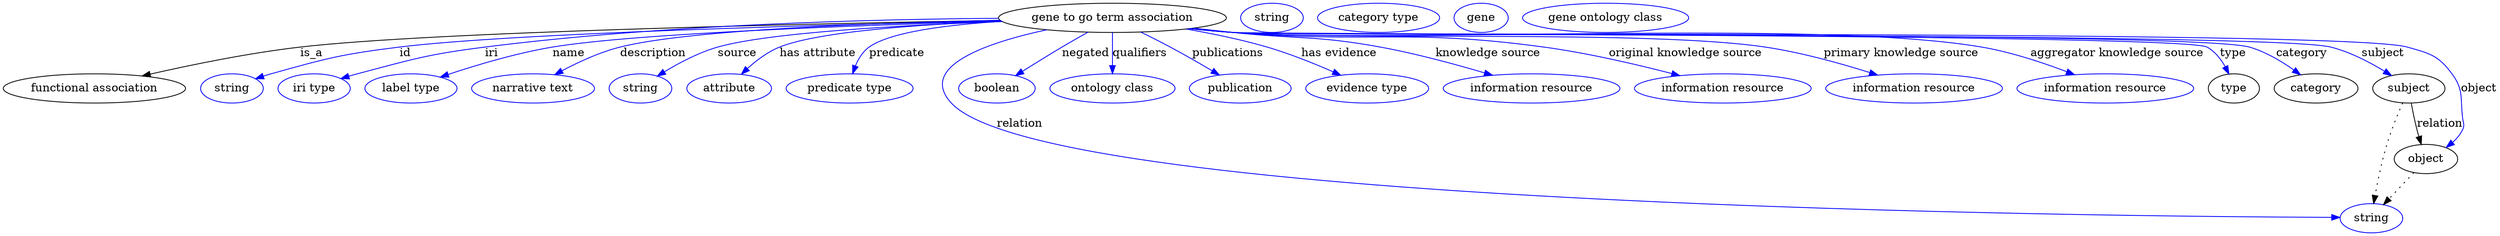 digraph {
	graph [bb="0,0,3060.8,283"];
	node [label="\N"];
	"gene to go term association"	[height=0.5,
		label="gene to go term association",
		pos="1359.8,265",
		width=3.8816];
	"functional association"	[height=0.5,
		pos="111.79,178",
		width=3.1053];
	"gene to go term association" -> "functional association"	[label=is_a,
		lp="377.79,221.5",
		pos="e,170.18,193.36 1221.9,261.89 988.61,257.87 525.67,247.78 363.79,229 300.97,221.71 230.42,207.16 179.99,195.62"];
	id	[color=blue,
		height=0.5,
		label=string,
		pos="279.79,178",
		width=1.0652];
	"gene to go term association" -> id	[color=blue,
		label=id,
		lp="492.79,221.5",
		pos="e,308.78,189.97 1222.9,261.29 1013.7,256.68 624.16,246.1 485.79,229 414.59,220.2 396.87,215.35 327.79,196 324.68,195.13 321.49,194.16 \
318.29,193.14",
		style=solid];
	iri	[color=blue,
		height=0.5,
		label="iri type",
		pos="380.79,178",
		width=1.2277];
	"gene to go term association" -> iri	[color=blue,
		label=iri,
		lp="598.79,221.5",
		pos="e,413.71,190.14 1219.9,264.41 1065.4,263.28 809.38,256.76 590.79,229 520.06,220.02 502.72,214.25 433.79,196 430.42,195.11 426.94,\
194.13 423.46,193.11",
		style=solid];
	name	[color=blue,
		height=0.5,
		label="label type",
		pos="499.79,178",
		width=1.5707];
	"gene to go term association" -> name	[color=blue,
		label=name,
		lp="692.79,221.5",
		pos="e,535.68,192.01 1223.9,260.79 1054.6,256.13 775.04,246.14 672.79,229 628.73,221.61 579.96,206.89 545.46,195.33",
		style=solid];
	description	[color=blue,
		height=0.5,
		label="narrative text",
		pos="649.79,178",
		width=2.0943];
	"gene to go term association" -> description	[color=blue,
		label=description,
		lp="796.29,221.5",
		pos="e,676.17,194.94 1221.7,262.08 1071.2,258.92 840.66,250.61 755.79,229 731,222.69 704.99,210.51 684.93,199.76",
		style=solid];
	source	[color=blue,
		height=0.5,
		label=string,
		pos="781.79,178",
		width=1.0652];
	"gene to go term association" -> source	[color=blue,
		label=source,
		lp="899.79,221.5",
		pos="e,802.36,193.2 1224.5,260.47 1104.6,256.2 938.88,247.18 875.79,229 852.8,222.38 829.03,209.67 811.14,198.72",
		style=solid];
	"has attribute"	[color=blue,
		height=0.5,
		label=attribute,
		pos="889.79,178",
		width=1.4443];
	"gene to go term association" -> "has attribute"	[color=blue,
		label="has attribute",
		lp="998.79,221.5",
		pos="e,904.89,195.56 1223.7,260.83 1124.6,256.93 999.7,248.25 951.79,229 937.13,223.11 923.2,212.51 912.28,202.59",
		style=solid];
	predicate	[color=blue,
		height=0.5,
		label="predicate type",
		pos="1037.8,178",
		width=2.1665];
	"gene to go term association" -> predicate	[color=blue,
		label=predicate,
		lp="1095.8,221.5",
		pos="e,1041.5,196.15 1224,260.6 1158.2,256.5 1088,247.69 1061.8,229 1053.9,223.39 1048.5,214.5 1044.9,205.77",
		style=solid];
	relation	[color=blue,
		height=0.5,
		label=string,
		pos="2906.8,18",
		width=1.0652];
	"gene to go term association" -> relation	[color=blue,
		label=relation,
		lp="1246.8,134.5",
		pos="e,2868.4,19.065 1279.4,250.21 1208,234.65 1120.9,205.41 1162.8,160 1280.9,31.928 2588.1,20.165 2858.2,19.103",
		style=solid];
	negated	[color=blue,
		height=0.5,
		label=boolean,
		pos="1218.8,178",
		width=1.2999];
	"gene to go term association" -> negated	[color=blue,
		label=negated,
		lp="1326.8,221.5",
		pos="e,1241.8,193.97 1329.7,247.39 1319.5,241.67 1308.1,235.16 1297.8,229 1282,219.55 1264.7,208.65 1250.3,199.45",
		style=solid];
	qualifiers	[color=blue,
		height=0.5,
		label="ontology class",
		pos="1359.8,178",
		width=2.1304];
	"gene to go term association" -> qualifiers	[color=blue,
		label=qualifiers,
		lp="1393.3,221.5",
		pos="e,1359.8,196.18 1359.8,246.8 1359.8,235.16 1359.8,219.55 1359.8,206.24",
		style=solid];
	publications	[color=blue,
		height=0.5,
		label=publication,
		pos="1516.8,178",
		width=1.7332];
	"gene to go term association" -> publications	[color=blue,
		label=publications,
		lp="1501.8,221.5",
		pos="e,1491.1,194.57 1394.3,247.56 1406,241.85 1419,235.3 1430.8,229 1448,219.79 1466.7,208.98 1482.3,199.78",
		style=solid];
	"has evidence"	[color=blue,
		height=0.5,
		label="evidence type",
		pos="1672.8,178",
		width=2.0943];
	"gene to go term association" -> "has evidence"	[color=blue,
		label="has evidence",
		lp="1638.3,221.5",
		pos="e,1640.3,194.34 1450.1,251.24 1481.9,245.73 1517.8,238.36 1549.8,229 1577.5,220.91 1607.5,208.77 1631,198.47",
		style=solid];
	"knowledge source"	[color=blue,
		height=0.5,
		label="information resource",
		pos="1874.8,178",
		width=3.015];
	"gene to go term association" -> "knowledge source"	[color=blue,
		label="knowledge source",
		lp="1821.3,221.5",
		pos="e,1826.7,194.24 1460,252.38 1476.3,250.54 1493,248.69 1508.8,247 1588.7,238.44 1609.7,243.48 1688.8,229 1732.2,221.04 1780.4,207.99 \
1816.8,197.21",
		style=solid];
	"original knowledge source"	[color=blue,
		height=0.5,
		label="information resource",
		pos="2109.8,178",
		width=3.015];
	"gene to go term association" -> "original knowledge source"	[color=blue,
		label="original knowledge source",
		lp="2063.8,221.5",
		pos="e,2056.9,193.78 1456.7,252 1474,250.12 1491.9,248.36 1508.8,247 1677.8,233.38 1721.8,251.87 1889.8,229 1943.4,221.69 2003.3,207.7 \
2047,196.37",
		style=solid];
	"primary knowledge source"	[color=blue,
		height=0.5,
		label="information resource",
		pos="2344.8,178",
		width=3.015];
	"gene to go term association" -> "primary knowledge source"	[color=blue,
		label="primary knowledge source",
		lp="2328.8,221.5",
		pos="e,2299.9,194.49 1455.5,251.85 1473.2,249.95 1491.5,248.22 1508.8,247 1653.6,236.76 2018.2,250.28 2161.8,229 2205.7,222.49 2254.1,\
208.97 2290.1,197.63",
		style=solid];
	"aggregator knowledge source"	[color=blue,
		height=0.5,
		label="information resource",
		pos="2579.8,178",
		width=3.015];
	"gene to go term association" -> "aggregator knowledge source"	[color=blue,
		label="aggregator knowledge source",
		lp="2594.3,221.5",
		pos="e,2541.9,194.99 1455.1,251.78 1472.9,249.88 1491.4,248.16 1508.8,247 1712.6,233.41 2226.4,263.29 2427.8,229 2463.7,222.88 2502.7,\
209.91 2532.2,198.71",
		style=solid];
	type	[height=0.5,
		pos="2737.8,178",
		width=0.86659];
	"gene to go term association" -> type	[color=blue,
		label=type,
		lp="2736.8,221.5",
		pos="e,2731.7,195.69 1454.7,251.76 1472.6,249.85 1491.3,248.13 1508.8,247 1541.9,244.86 2675.7,244.97 2704.8,229 2714.5,223.68 2721.8,\
214.13 2727.1,204.79",
		style=solid];
	category	[height=0.5,
		pos="2838.8,178",
		width=1.4263];
	"gene to go term association" -> category	[color=blue,
		label=category,
		lp="2821.3,221.5",
		pos="e,2819.7,194.78 1454.6,251.75 1472.6,249.84 1491.3,248.12 1508.8,247 1578,242.56 2690.2,248.23 2756.8,229 2776.5,223.32 2796.2,211.57 \
2811.3,200.89",
		style=solid];
	subject	[height=0.5,
		pos="2952.8,178",
		width=1.2277];
	"gene to go term association" -> subject	[color=blue,
		label=subject,
		lp="2920.8,221.5",
		pos="e,2931.5,193.84 1454.6,251.74 1472.6,249.82 1491.3,248.11 1508.8,247 1583.5,242.25 2784.2,247.29 2856.8,229 2880.2,223.1 2904.3,\
210.51 2922.5,199.44",
		style=solid];
	object	[height=0.5,
		pos="2973.8,91",
		width=1.0832];
	"gene to go term association" -> object	[color=blue,
		label=object,
		lp="3038.8,178",
		pos="e,2998.7,105.25 1454.6,251.72 1472.6,249.81 1491.3,248.11 1508.8,247 1588.7,241.95 2873.7,250.87 2950.8,229 2978.2,221.22 2988.9,\
218.98 3005.8,196 3020.4,176.1 3015.9,166.51 3018.8,142 3019.6,135.38 3021.7,132.99 3018.8,127 3015.9,121.17 3011.6,116.02 3006.7,\
111.6",
		style=solid];
	association_type	[color=blue,
		height=0.5,
		label=string,
		pos="1555.8,265",
		width=1.0652];
	association_category	[color=blue,
		height=0.5,
		label="category type",
		pos="1686.8,265",
		width=2.0762];
	subject -> relation	[pos="e,2909.5,36.136 2945.2,160.24 2939.3,146.64 2931.2,126.88 2925.8,109 2919.5,88.265 2914.6,64.241 2911.3,46.231",
		style=dotted];
	subject -> object	[label=relation,
		lp="2990.8,134.5",
		pos="e,2968,108.98 2955.8,159.77 2957.6,150.09 2960,137.8 2962.8,127 2963.5,124.32 2964.2,121.53 2965.1,118.76"];
	"gene to go term association_subject"	[color=blue,
		height=0.5,
		label=gene,
		pos="1812.8,265",
		width=0.92075];
	object -> relation	[pos="e,2921.6,34.713 2958.9,74.243 2950,64.775 2938.5,52.56 2928.5,42.024",
		style=dotted];
	"gene to go term association_object"	[color=blue,
		height=0.5,
		label="gene ontology class",
		pos="1965.8,265",
		width=2.8345];
}
